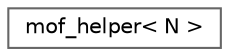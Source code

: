 digraph "类继承关系图"
{
 // LATEX_PDF_SIZE
  bgcolor="transparent";
  edge [fontname=Helvetica,fontsize=10,labelfontname=Helvetica,labelfontsize=10];
  node [fontname=Helvetica,fontsize=10,shape=box,height=0.2,width=0.4];
  rankdir="LR";
  Node0 [id="Node000000",label="mof_helper\< N \>",height=0.2,width=0.4,color="grey40", fillcolor="white", style="filled",URL="$structmof__helper.html",tooltip=" "];
}
